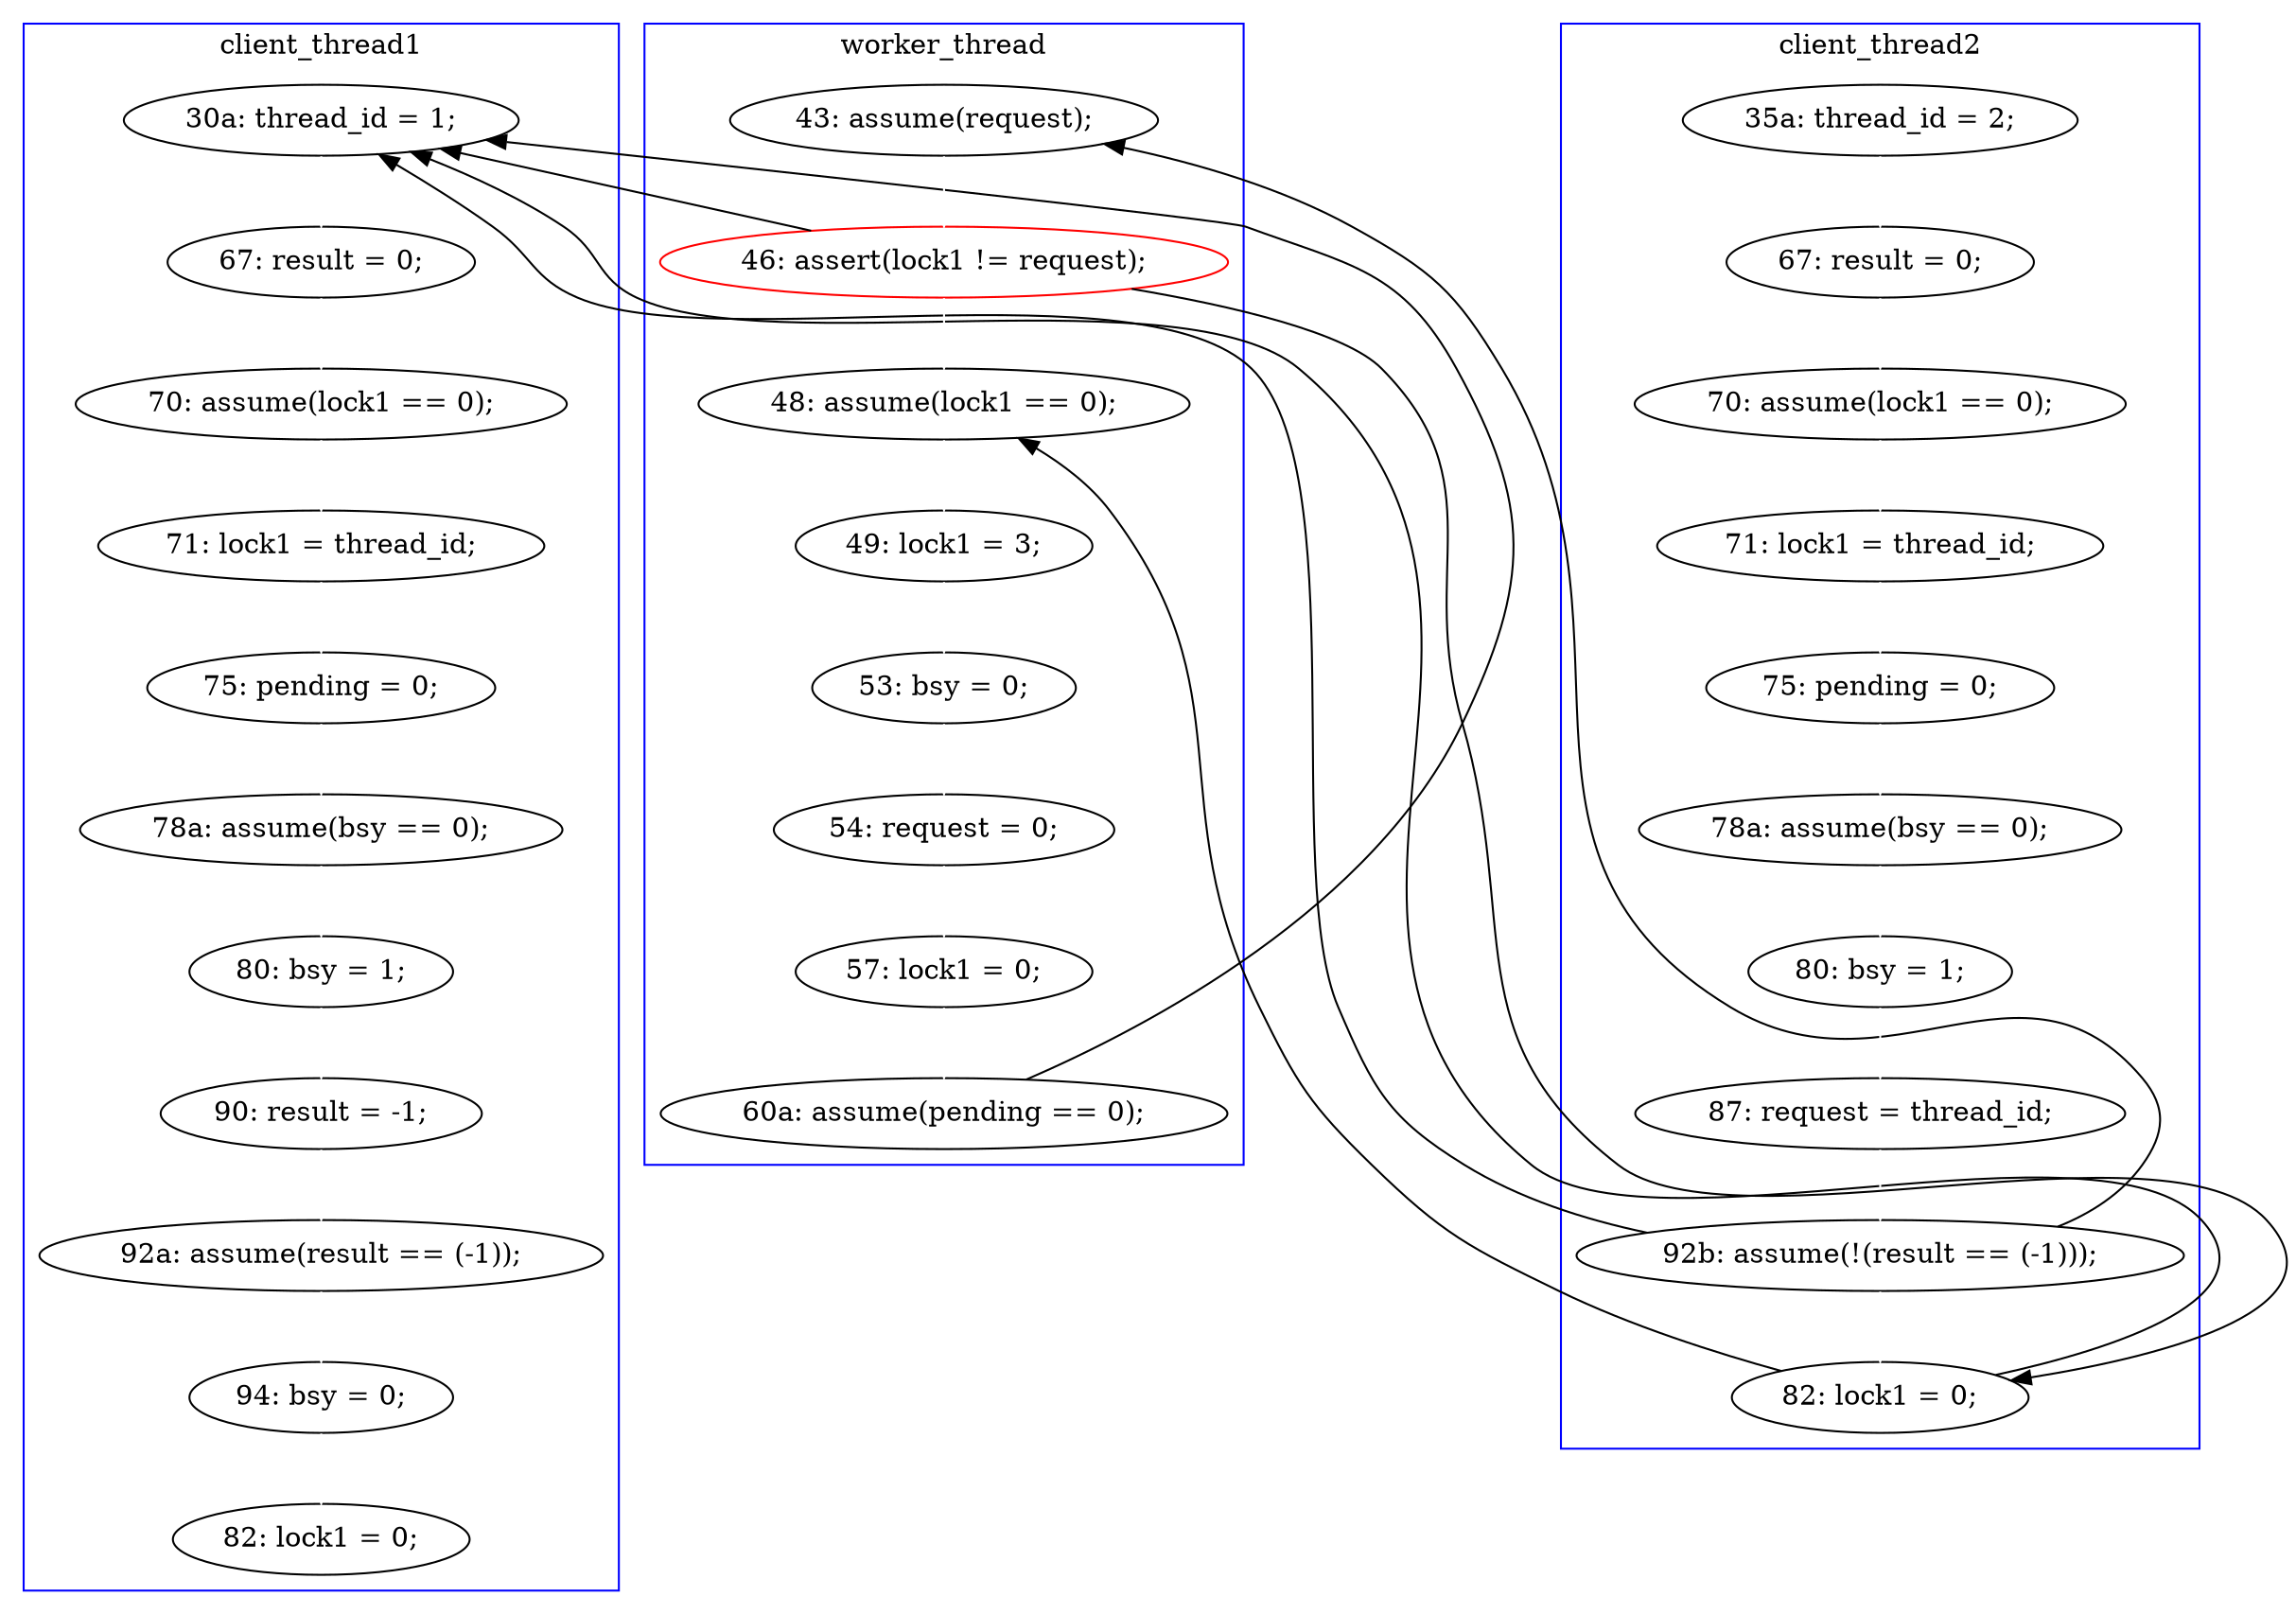digraph Counterexample {
	52 -> 54 [color = white, style = solid]
	54 -> 55 [color = white, style = solid]
	23 -> 41 [color = black, style = solid, constraint = false]
	16 -> 18 [color = white, style = solid]
	28 -> 41 [color = black, style = solid, constraint = false]
	18 -> 19 [color = white, style = solid]
	19 -> 21 [color = white, style = solid]
	27 -> 41 [color = black, style = solid, constraint = false]
	29 -> 30 [color = white, style = solid]
	31 -> 32 [color = white, style = solid]
	28 -> 29 [color = black, style = solid, constraint = false]
	35 -> 41 [color = black, style = solid, constraint = false]
	27 -> 28 [color = black, style = solid, constraint = false]
	13 -> 14 [color = white, style = solid]
	45 -> 46 [color = white, style = solid]
	30 -> 31 [color = white, style = solid]
	10 -> 13 [color = white, style = solid]
	46 -> 47 [color = white, style = solid]
	47 -> 49 [color = white, style = solid]
	23 -> 28 [color = white, style = solid]
	23 -> 26 [color = black, style = solid, constraint = false]
	41 -> 44 [color = white, style = solid]
	27 -> 29 [color = white, style = solid]
	33 -> 35 [color = white, style = solid]
	50 -> 52 [color = white, style = solid]
	14 -> 15 [color = white, style = solid]
	15 -> 16 [color = white, style = solid]
	32 -> 33 [color = white, style = solid]
	21 -> 23 [color = white, style = solid]
	26 -> 27 [color = white, style = solid]
	44 -> 45 [color = white, style = solid]
	55 -> 56 [color = white, style = solid]
	49 -> 50 [color = white, style = solid]
	subgraph cluster2 {
		label = client_thread2
		color = blue
		28  [label = "82: lock1 = 0;"]
		14  [label = "70: assume(lock1 == 0);"]
		15  [label = "71: lock1 = thread_id;"]
		21  [label = "87: request = thread_id;"]
		13  [label = "67: result = 0;"]
		19  [label = "80: bsy = 1;"]
		16  [label = "75: pending = 0;"]
		10  [label = "35a: thread_id = 2;"]
		23  [label = "92b: assume(!(result == (-1)));"]
		18  [label = "78a: assume(bsy == 0);"]
	}
	subgraph cluster3 {
		label = worker_thread
		color = blue
		31  [label = "53: bsy = 0;"]
		30  [label = "49: lock1 = 3;"]
		32  [label = "54: request = 0;"]
		26  [label = "43: assume(request);"]
		29  [label = "48: assume(lock1 == 0);"]
		35  [label = "60a: assume(pending == 0);"]
		27  [label = "46: assert(lock1 != request);", color = red]
		33  [label = "57: lock1 = 0;"]
	}
	subgraph cluster1 {
		label = client_thread1
		color = blue
		56  [label = "82: lock1 = 0;"]
		44  [label = "67: result = 0;"]
		55  [label = "94: bsy = 0;"]
		47  [label = "75: pending = 0;"]
		52  [label = "90: result = -1;"]
		50  [label = "80: bsy = 1;"]
		49  [label = "78a: assume(bsy == 0);"]
		46  [label = "71: lock1 = thread_id;"]
		45  [label = "70: assume(lock1 == 0);"]
		41  [label = "30a: thread_id = 1;"]
		54  [label = "92a: assume(result == (-1));"]
	}
}